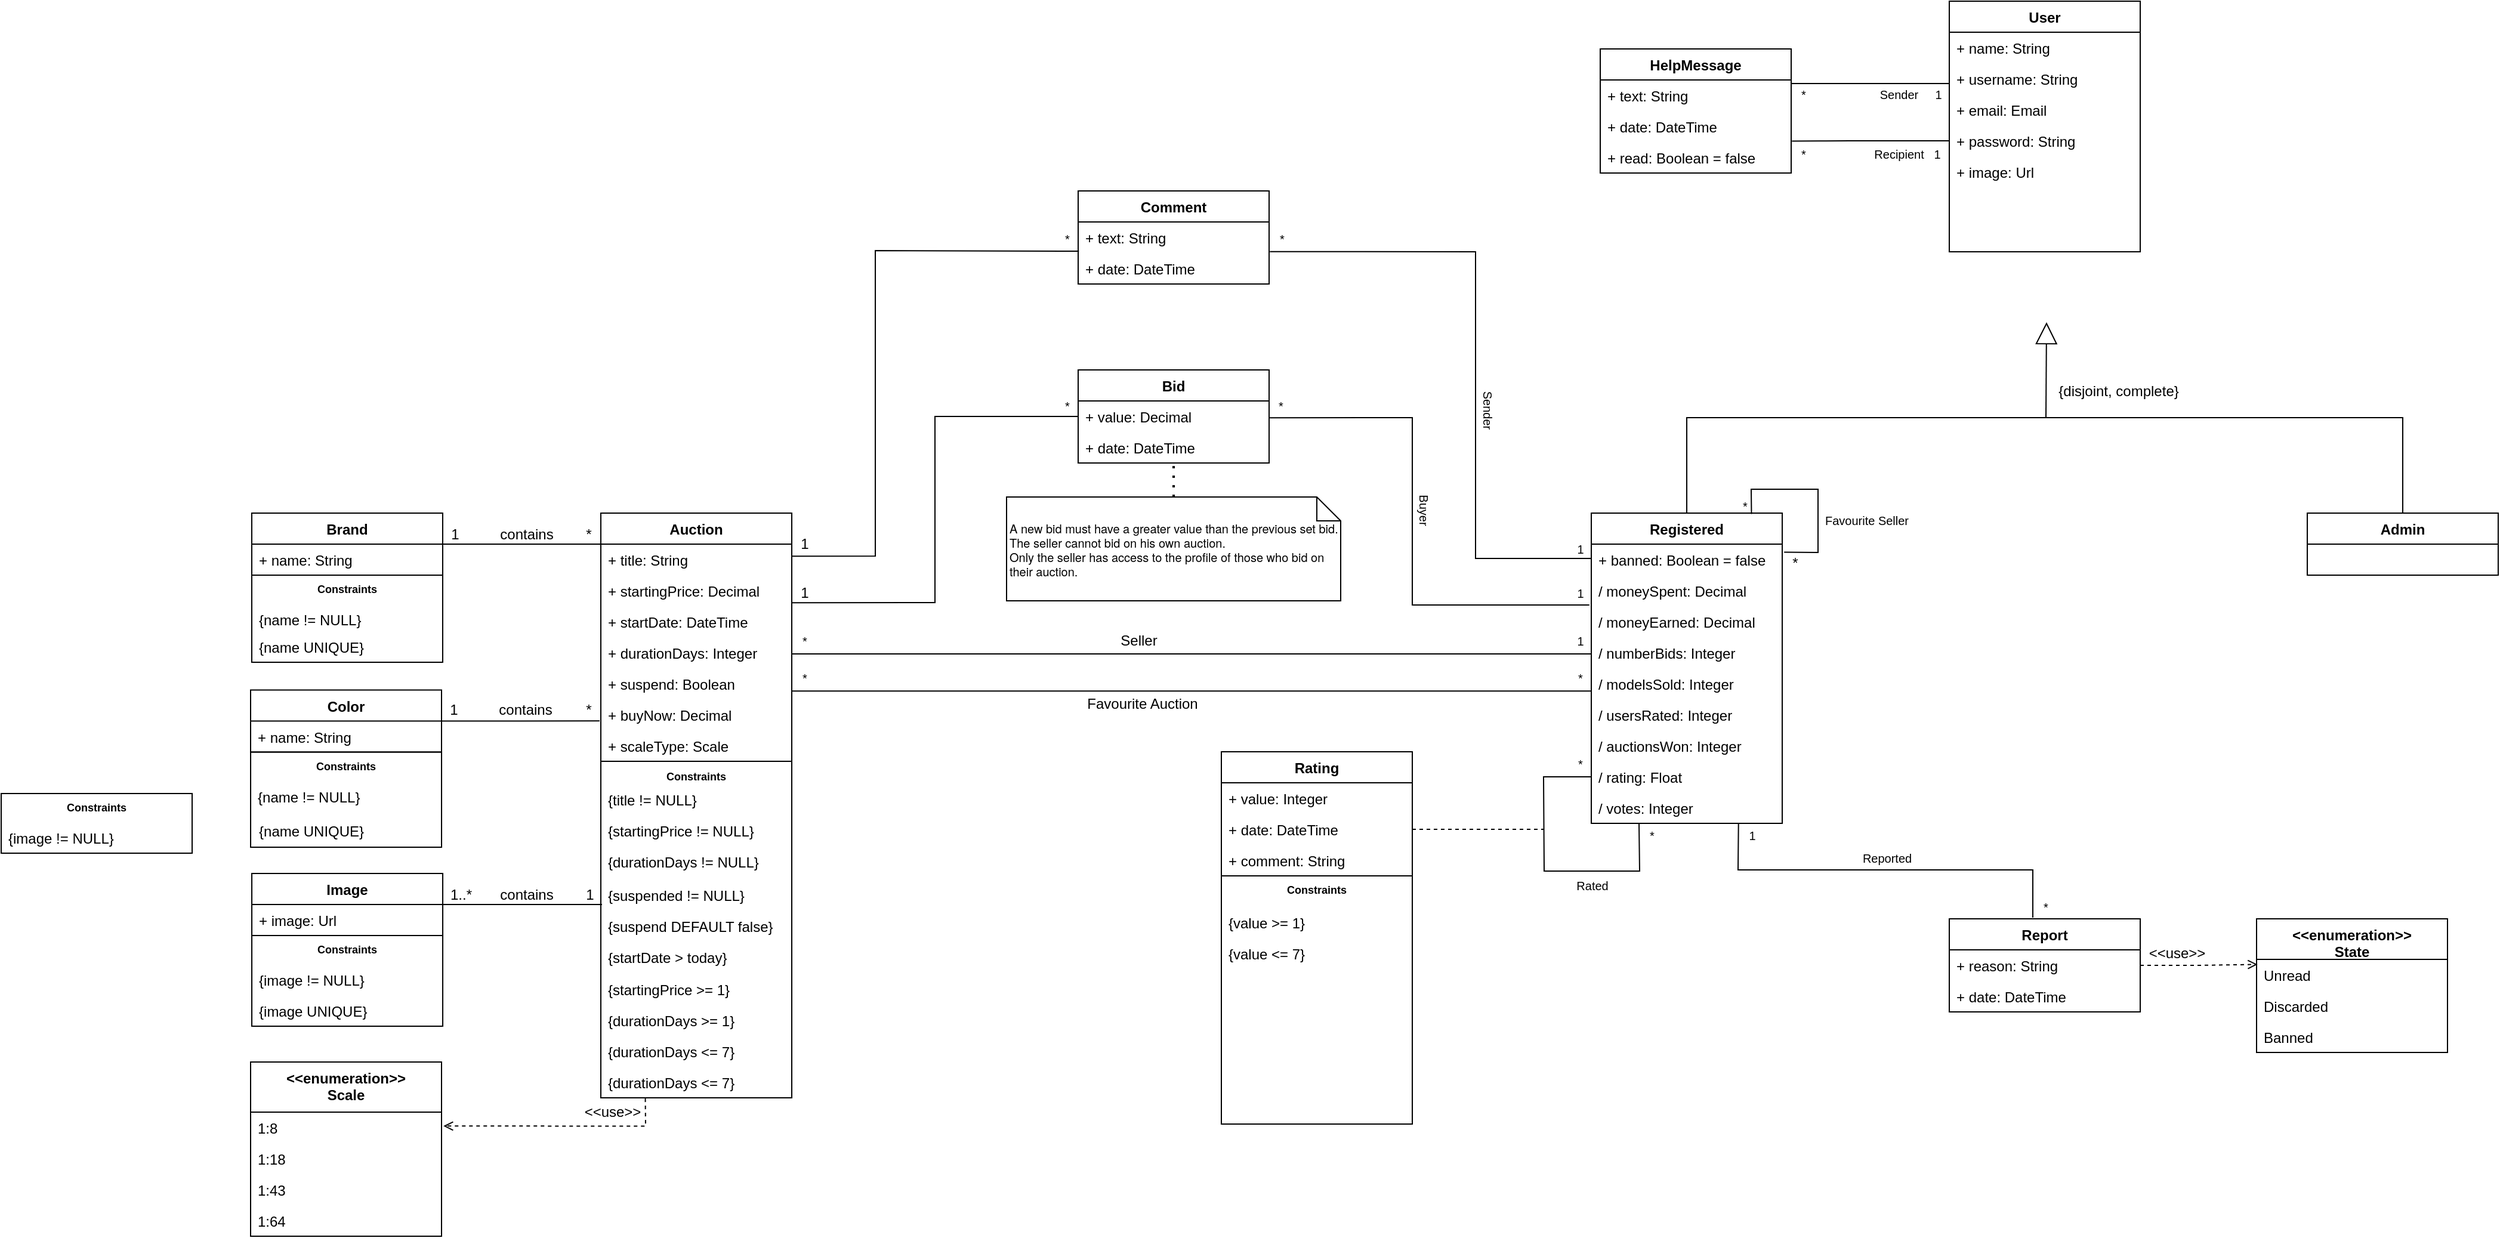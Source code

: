<mxfile version="14.4.2" type="device"><diagram id="C5RBs43oDa-KdzZeNtuy" name="Page-1"><mxGraphModel dx="536" dy="1957" grid="1" gridSize="10" guides="1" tooltips="1" connect="1" arrows="1" fold="1" page="1" pageScale="1" pageWidth="827" pageHeight="1169" math="0" shadow="0"><root><mxCell id="WIyWlLk6GJQsqaUBKTNV-0"/><mxCell id="WIyWlLk6GJQsqaUBKTNV-1" parent="WIyWlLk6GJQsqaUBKTNV-0"/><mxCell id="3vNFVaC9xykSKBcstWtk-74" value="" style="html=1;fillColor=none;" vertex="1" parent="WIyWlLk6GJQsqaUBKTNV-1"><mxGeometry x="940" y="-505" width="160" height="50" as="geometry"/></mxCell><mxCell id="ks0KVRtVlUz__SX9z9jO-33" value="Auction" style="swimlane;fontStyle=1;align=center;verticalAlign=top;childLayout=stackLayout;horizontal=1;startSize=26;horizontalStack=0;resizeParent=1;resizeParentMax=0;resizeLast=0;collapsible=1;marginBottom=0;" parent="WIyWlLk6GJQsqaUBKTNV-1" vertex="1"><mxGeometry x="1442.5" y="-740" width="160" height="208" as="geometry"/></mxCell><mxCell id="ks0KVRtVlUz__SX9z9jO-34" value="+ title: String" style="text;strokeColor=none;fillColor=none;align=left;verticalAlign=top;spacingLeft=4;spacingRight=4;overflow=hidden;rotatable=0;points=[[0,0.5],[1,0.5]];portConstraint=eastwest;" parent="ks0KVRtVlUz__SX9z9jO-33" vertex="1"><mxGeometry y="26" width="160" height="26" as="geometry"/></mxCell><mxCell id="ks0KVRtVlUz__SX9z9jO-35" value="+ startingPrice: Decimal" style="text;strokeColor=none;fillColor=none;align=left;verticalAlign=top;spacingLeft=4;spacingRight=4;overflow=hidden;rotatable=0;points=[[0,0.5],[1,0.5]];portConstraint=eastwest;" parent="ks0KVRtVlUz__SX9z9jO-33" vertex="1"><mxGeometry y="52" width="160" height="26" as="geometry"/></mxCell><mxCell id="ks0KVRtVlUz__SX9z9jO-36" value="+ startDate: DateTime" style="text;strokeColor=none;fillColor=none;align=left;verticalAlign=top;spacingLeft=4;spacingRight=4;overflow=hidden;rotatable=0;points=[[0,0.5],[1,0.5]];portConstraint=eastwest;" parent="ks0KVRtVlUz__SX9z9jO-33" vertex="1"><mxGeometry y="78" width="160" height="26" as="geometry"/></mxCell><mxCell id="ks0KVRtVlUz__SX9z9jO-37" value="+ durationDays: Integer" style="text;strokeColor=none;fillColor=none;align=left;verticalAlign=top;spacingLeft=4;spacingRight=4;overflow=hidden;rotatable=0;points=[[0,0.5],[1,0.5]];portConstraint=eastwest;" parent="ks0KVRtVlUz__SX9z9jO-33" vertex="1"><mxGeometry y="104" width="160" height="26" as="geometry"/></mxCell><mxCell id="ks0KVRtVlUz__SX9z9jO-38" value="+ suspend: Boolean" style="text;strokeColor=none;fillColor=none;align=left;verticalAlign=top;spacingLeft=4;spacingRight=4;overflow=hidden;rotatable=0;points=[[0,0.5],[1,0.5]];portConstraint=eastwest;" parent="ks0KVRtVlUz__SX9z9jO-33" vertex="1"><mxGeometry y="130" width="160" height="26" as="geometry"/></mxCell><mxCell id="3vNFVaC9xykSKBcstWtk-7" value="+ buyNow: Decimal" style="text;strokeColor=none;fillColor=none;align=left;verticalAlign=top;spacingLeft=4;spacingRight=4;overflow=hidden;rotatable=0;points=[[0,0.5],[1,0.5]];portConstraint=eastwest;" vertex="1" parent="ks0KVRtVlUz__SX9z9jO-33"><mxGeometry y="156" width="160" height="26" as="geometry"/></mxCell><mxCell id="3vNFVaC9xykSKBcstWtk-42" value="+ scaleType: Scale" style="text;strokeColor=none;fillColor=none;align=left;verticalAlign=top;spacingLeft=4;spacingRight=4;overflow=hidden;rotatable=0;points=[[0,0.5],[1,0.5]];portConstraint=eastwest;" vertex="1" parent="ks0KVRtVlUz__SX9z9jO-33"><mxGeometry y="182" width="160" height="26" as="geometry"/></mxCell><mxCell id="ks0KVRtVlUz__SX9z9jO-39" value="User" style="swimlane;fontStyle=1;align=center;verticalAlign=top;childLayout=stackLayout;horizontal=1;startSize=26;horizontalStack=0;resizeParent=1;resizeParentMax=0;resizeLast=0;collapsible=1;marginBottom=0;" parent="WIyWlLk6GJQsqaUBKTNV-1" vertex="1"><mxGeometry x="2572.5" y="-1169" width="160" height="210" as="geometry"/></mxCell><mxCell id="ks0KVRtVlUz__SX9z9jO-40" value="+ name: String" style="text;strokeColor=none;fillColor=none;align=left;verticalAlign=top;spacingLeft=4;spacingRight=4;overflow=hidden;rotatable=0;points=[[0,0.5],[1,0.5]];portConstraint=eastwest;" parent="ks0KVRtVlUz__SX9z9jO-39" vertex="1"><mxGeometry y="26" width="160" height="26" as="geometry"/></mxCell><mxCell id="ks0KVRtVlUz__SX9z9jO-41" value="+ username: String" style="text;strokeColor=none;fillColor=none;align=left;verticalAlign=top;spacingLeft=4;spacingRight=4;overflow=hidden;rotatable=0;points=[[0,0.5],[1,0.5]];portConstraint=eastwest;" parent="ks0KVRtVlUz__SX9z9jO-39" vertex="1"><mxGeometry y="52" width="160" height="26" as="geometry"/></mxCell><mxCell id="ks0KVRtVlUz__SX9z9jO-42" value="+ email: Email" style="text;strokeColor=none;fillColor=none;align=left;verticalAlign=top;spacingLeft=4;spacingRight=4;overflow=hidden;rotatable=0;points=[[0,0.5],[1,0.5]];portConstraint=eastwest;" parent="ks0KVRtVlUz__SX9z9jO-39" vertex="1"><mxGeometry y="78" width="160" height="26" as="geometry"/></mxCell><mxCell id="ks0KVRtVlUz__SX9z9jO-43" value="+ password: String" style="text;strokeColor=none;fillColor=none;align=left;verticalAlign=top;spacingLeft=4;spacingRight=4;overflow=hidden;rotatable=0;points=[[0,0.5],[1,0.5]];portConstraint=eastwest;" parent="ks0KVRtVlUz__SX9z9jO-39" vertex="1"><mxGeometry y="104" width="160" height="26" as="geometry"/></mxCell><mxCell id="ks0KVRtVlUz__SX9z9jO-44" value="+ image: Url" style="text;strokeColor=none;fillColor=none;align=left;verticalAlign=top;spacingLeft=4;spacingRight=4;overflow=hidden;rotatable=0;points=[[0,0.5],[1,0.5]];portConstraint=eastwest;" parent="ks0KVRtVlUz__SX9z9jO-39" vertex="1"><mxGeometry y="130" width="160" height="80" as="geometry"/></mxCell><mxCell id="ks0KVRtVlUz__SX9z9jO-45" value="Registered" style="swimlane;fontStyle=1;align=center;verticalAlign=top;childLayout=stackLayout;horizontal=1;startSize=26;horizontalStack=0;resizeParent=1;resizeParentMax=0;resizeLast=0;collapsible=1;marginBottom=0;" parent="WIyWlLk6GJQsqaUBKTNV-1" vertex="1"><mxGeometry x="2272.5" y="-740" width="160" height="260" as="geometry"/></mxCell><mxCell id="ks0KVRtVlUz__SX9z9jO-46" value="+ banned: Boolean = false" style="text;strokeColor=none;fillColor=none;align=left;verticalAlign=top;spacingLeft=4;spacingRight=4;overflow=hidden;rotatable=0;points=[[0,0.5],[1,0.5]];portConstraint=eastwest;" parent="ks0KVRtVlUz__SX9z9jO-45" vertex="1"><mxGeometry y="26" width="160" height="26" as="geometry"/></mxCell><mxCell id="ks0KVRtVlUz__SX9z9jO-47" value="/ moneySpent: Decimal" style="text;strokeColor=none;fillColor=none;align=left;verticalAlign=top;spacingLeft=4;spacingRight=4;overflow=hidden;rotatable=0;points=[[0,0.5],[1,0.5]];portConstraint=eastwest;" parent="ks0KVRtVlUz__SX9z9jO-45" vertex="1"><mxGeometry y="52" width="160" height="26" as="geometry"/></mxCell><mxCell id="ks0KVRtVlUz__SX9z9jO-48" value="/ moneyEarned: Decimal" style="text;strokeColor=none;fillColor=none;align=left;verticalAlign=top;spacingLeft=4;spacingRight=4;overflow=hidden;rotatable=0;points=[[0,0.5],[1,0.5]];portConstraint=eastwest;" parent="ks0KVRtVlUz__SX9z9jO-45" vertex="1"><mxGeometry y="78" width="160" height="26" as="geometry"/></mxCell><mxCell id="ks0KVRtVlUz__SX9z9jO-49" value="/ numberBids: Integer" style="text;strokeColor=none;fillColor=none;align=left;verticalAlign=top;spacingLeft=4;spacingRight=4;overflow=hidden;rotatable=0;points=[[0,0.5],[1,0.5]];portConstraint=eastwest;" parent="ks0KVRtVlUz__SX9z9jO-45" vertex="1"><mxGeometry y="104" width="160" height="26" as="geometry"/></mxCell><mxCell id="ks0KVRtVlUz__SX9z9jO-50" value="/ modelsSold: Integer" style="text;strokeColor=none;fillColor=none;align=left;verticalAlign=top;spacingLeft=4;spacingRight=4;overflow=hidden;rotatable=0;points=[[0,0.5],[1,0.5]];portConstraint=eastwest;" parent="ks0KVRtVlUz__SX9z9jO-45" vertex="1"><mxGeometry y="130" width="160" height="26" as="geometry"/></mxCell><mxCell id="ks0KVRtVlUz__SX9z9jO-51" value="/ usersRated: Integer" style="text;strokeColor=none;fillColor=none;align=left;verticalAlign=top;spacingLeft=4;spacingRight=4;overflow=hidden;rotatable=0;points=[[0,0.5],[1,0.5]];portConstraint=eastwest;" parent="ks0KVRtVlUz__SX9z9jO-45" vertex="1"><mxGeometry y="156" width="160" height="26" as="geometry"/></mxCell><mxCell id="ks0KVRtVlUz__SX9z9jO-52" value="/ auctionsWon: Integer" style="text;strokeColor=none;fillColor=none;align=left;verticalAlign=top;spacingLeft=4;spacingRight=4;overflow=hidden;rotatable=0;points=[[0,0.5],[1,0.5]];portConstraint=eastwest;" parent="ks0KVRtVlUz__SX9z9jO-45" vertex="1"><mxGeometry y="182" width="160" height="26" as="geometry"/></mxCell><mxCell id="ks0KVRtVlUz__SX9z9jO-53" value="" style="endArrow=none;html=1;rounded=0;exitX=0.839;exitY=0.003;exitDx=0;exitDy=0;exitPerimeter=0;entryX=1.01;entryY=0.26;entryDx=0;entryDy=0;entryPerimeter=0;" parent="ks0KVRtVlUz__SX9z9jO-45" source="ks0KVRtVlUz__SX9z9jO-45" target="ks0KVRtVlUz__SX9z9jO-46" edge="1"><mxGeometry width="50" height="50" relative="1" as="geometry"><mxPoint x="160" y="243" as="sourcePoint"/><mxPoint x="125" y="260" as="targetPoint"/><Array as="points"><mxPoint x="134" y="-20"/><mxPoint x="190" y="-20"/><mxPoint x="190" y="33"/></Array></mxGeometry></mxCell><mxCell id="ks0KVRtVlUz__SX9z9jO-54" value="&lt;font style=&quot;font-size: 10px&quot;&gt;Favourite Seller&lt;/font&gt;" style="edgeLabel;html=1;align=center;verticalAlign=middle;resizable=0;points=[];" parent="ks0KVRtVlUz__SX9z9jO-53" vertex="1" connectable="0"><mxGeometry x="0.206" relative="1" as="geometry"><mxPoint x="40" y="6.58" as="offset"/></mxGeometry></mxCell><mxCell id="ks0KVRtVlUz__SX9z9jO-55" value="/ rating: Float" style="text;strokeColor=none;fillColor=none;align=left;verticalAlign=top;spacingLeft=4;spacingRight=4;overflow=hidden;rotatable=0;points=[[0,0.5],[1,0.5]];portConstraint=eastwest;" parent="ks0KVRtVlUz__SX9z9jO-45" vertex="1"><mxGeometry y="208" width="160" height="26" as="geometry"/></mxCell><mxCell id="ks0KVRtVlUz__SX9z9jO-56" value="/ votes: Integer" style="text;strokeColor=none;fillColor=none;align=left;verticalAlign=top;spacingLeft=4;spacingRight=4;overflow=hidden;rotatable=0;points=[[0,0.5],[1,0.5]];portConstraint=eastwest;" parent="ks0KVRtVlUz__SX9z9jO-45" vertex="1"><mxGeometry y="234" width="160" height="26" as="geometry"/></mxCell><mxCell id="ks0KVRtVlUz__SX9z9jO-275" value="" style="endArrow=none;html=1;entryX=0;entryY=0.5;entryDx=0;entryDy=0;exitX=0.25;exitY=1;exitDx=0;exitDy=0;exitPerimeter=0;rounded=0;" parent="ks0KVRtVlUz__SX9z9jO-45" source="ks0KVRtVlUz__SX9z9jO-56" target="ks0KVRtVlUz__SX9z9jO-55" edge="1"><mxGeometry width="50" height="50" relative="1" as="geometry"><mxPoint x="20" y="290" as="sourcePoint"/><mxPoint x="-50" y="210" as="targetPoint"/><Array as="points"><mxPoint x="40.5" y="300"/><mxPoint x="-39.5" y="300"/><mxPoint x="-40" y="221"/></Array></mxGeometry></mxCell><mxCell id="ks0KVRtVlUz__SX9z9jO-57" value="" style="endArrow=none;html=1;rounded=0;exitX=0.5;exitY=0;exitDx=0;exitDy=0;" parent="WIyWlLk6GJQsqaUBKTNV-1" source="ks0KVRtVlUz__SX9z9jO-45" edge="1"><mxGeometry width="50" height="50" relative="1" as="geometry"><mxPoint x="2493.5" y="-741" as="sourcePoint"/><mxPoint x="2653.5" y="-820" as="targetPoint"/><Array as="points"><mxPoint x="2352.5" y="-820"/></Array></mxGeometry></mxCell><mxCell id="ks0KVRtVlUz__SX9z9jO-58" value="" style="endArrow=none;html=1;rounded=0;exitX=0.5;exitY=0;exitDx=0;exitDy=0;" parent="WIyWlLk6GJQsqaUBKTNV-1" source="ks0KVRtVlUz__SX9z9jO-59" edge="1"><mxGeometry width="50" height="50" relative="1" as="geometry"><mxPoint x="2813.5" y="-620" as="sourcePoint"/><mxPoint x="2653.5" y="-820" as="targetPoint"/><Array as="points"><mxPoint x="2952.5" y="-820"/></Array></mxGeometry></mxCell><mxCell id="ks0KVRtVlUz__SX9z9jO-59" value="Admin" style="swimlane;fontStyle=1;align=center;verticalAlign=top;childLayout=stackLayout;horizontal=1;startSize=26;horizontalStack=0;resizeParent=1;resizeParentMax=0;resizeLast=0;collapsible=1;marginBottom=0;" parent="WIyWlLk6GJQsqaUBKTNV-1" vertex="1"><mxGeometry x="2872.5" y="-740" width="160" height="52" as="geometry"/></mxCell><mxCell id="ks0KVRtVlUz__SX9z9jO-60" value="{disjoint, complete}" style="text;html=1;align=center;verticalAlign=middle;resizable=0;points=[];autosize=1;" parent="WIyWlLk6GJQsqaUBKTNV-1" vertex="1"><mxGeometry x="2653.5" y="-852" width="120" height="20" as="geometry"/></mxCell><mxCell id="ks0KVRtVlUz__SX9z9jO-61" value="&lt;font size=&quot;1&quot;&gt;*&lt;/font&gt;" style="text;html=1;align=center;verticalAlign=middle;resizable=0;points=[];autosize=1;" parent="WIyWlLk6GJQsqaUBKTNV-1" vertex="1"><mxGeometry x="2390.5" y="-756" width="20" height="20" as="geometry"/></mxCell><mxCell id="ks0KVRtVlUz__SX9z9jO-62" value="*" style="text;html=1;align=center;verticalAlign=middle;resizable=0;points=[];autosize=1;" parent="WIyWlLk6GJQsqaUBKTNV-1" vertex="1"><mxGeometry x="2432.5" y="-708" width="20" height="20" as="geometry"/></mxCell><mxCell id="ks0KVRtVlUz__SX9z9jO-64" value="" style="endArrow=block;endSize=16;endFill=0;html=1;" parent="WIyWlLk6GJQsqaUBKTNV-1" edge="1"><mxGeometry x="-0.038" y="-10" width="160" relative="1" as="geometry"><mxPoint x="2653.5" y="-820" as="sourcePoint"/><mxPoint x="2654" y="-900" as="targetPoint"/><mxPoint as="offset"/></mxGeometry></mxCell><mxCell id="ks0KVRtVlUz__SX9z9jO-90" value="Rating" style="swimlane;fontStyle=1;align=center;verticalAlign=top;childLayout=stackLayout;horizontal=1;startSize=26;horizontalStack=0;resizeParent=1;resizeParentMax=0;resizeLast=0;collapsible=1;marginBottom=0;" parent="WIyWlLk6GJQsqaUBKTNV-1" vertex="1"><mxGeometry x="1962.5" y="-540" width="160" height="104" as="geometry"/></mxCell><mxCell id="ks0KVRtVlUz__SX9z9jO-91" value="+ value: Integer" style="text;strokeColor=none;fillColor=none;align=left;verticalAlign=top;spacingLeft=4;spacingRight=4;overflow=hidden;rotatable=0;points=[[0,0.5],[1,0.5]];portConstraint=eastwest;" parent="ks0KVRtVlUz__SX9z9jO-90" vertex="1"><mxGeometry y="26" width="160" height="26" as="geometry"/></mxCell><mxCell id="ks0KVRtVlUz__SX9z9jO-92" value="+ date: DateTime" style="text;strokeColor=none;fillColor=none;align=left;verticalAlign=top;spacingLeft=4;spacingRight=4;overflow=hidden;rotatable=0;points=[[0,0.5],[1,0.5]];portConstraint=eastwest;" parent="ks0KVRtVlUz__SX9z9jO-90" vertex="1"><mxGeometry y="52" width="160" height="26" as="geometry"/></mxCell><mxCell id="ks0KVRtVlUz__SX9z9jO-93" value="+ comment: String" style="text;strokeColor=none;fillColor=none;align=left;verticalAlign=top;spacingLeft=4;spacingRight=4;overflow=hidden;rotatable=0;points=[[0,0.5],[1,0.5]];portConstraint=eastwest;" parent="ks0KVRtVlUz__SX9z9jO-90" vertex="1"><mxGeometry y="78" width="160" height="26" as="geometry"/></mxCell><mxCell id="ks0KVRtVlUz__SX9z9jO-124" value="&lt;font style=&quot;font-size: 10px&quot;&gt;*&lt;/font&gt;" style="text;html=1;align=center;verticalAlign=middle;resizable=0;points=[];autosize=1;" parent="WIyWlLk6GJQsqaUBKTNV-1" vertex="1"><mxGeometry x="2440" y="-1051" width="20" height="20" as="geometry"/></mxCell><mxCell id="ks0KVRtVlUz__SX9z9jO-125" value="HelpMessage" style="swimlane;fontStyle=1;align=center;verticalAlign=top;childLayout=stackLayout;horizontal=1;startSize=26;horizontalStack=0;resizeParent=1;resizeParentMax=0;resizeLast=0;collapsible=1;marginBottom=0;" parent="WIyWlLk6GJQsqaUBKTNV-1" vertex="1"><mxGeometry x="2280" y="-1129" width="160" height="104" as="geometry"/></mxCell><mxCell id="ks0KVRtVlUz__SX9z9jO-126" value="+ text: String" style="text;strokeColor=none;fillColor=none;align=left;verticalAlign=top;spacingLeft=4;spacingRight=4;overflow=hidden;rotatable=0;points=[[0,0.5],[1,0.5]];portConstraint=eastwest;" parent="ks0KVRtVlUz__SX9z9jO-125" vertex="1"><mxGeometry y="26" width="160" height="26" as="geometry"/></mxCell><mxCell id="ks0KVRtVlUz__SX9z9jO-127" value="+ date: DateTime" style="text;strokeColor=none;fillColor=none;align=left;verticalAlign=top;spacingLeft=4;spacingRight=4;overflow=hidden;rotatable=0;points=[[0,0.5],[1,0.5]];portConstraint=eastwest;" parent="ks0KVRtVlUz__SX9z9jO-125" vertex="1"><mxGeometry y="52" width="160" height="26" as="geometry"/></mxCell><mxCell id="ks0KVRtVlUz__SX9z9jO-187" value="+ read: Boolean = false" style="text;strokeColor=none;fillColor=none;align=left;verticalAlign=top;spacingLeft=4;spacingRight=4;overflow=hidden;rotatable=0;points=[[0,0.5],[1,0.5]];portConstraint=eastwest;" parent="ks0KVRtVlUz__SX9z9jO-125" vertex="1"><mxGeometry y="78" width="160" height="26" as="geometry"/></mxCell><mxCell id="ks0KVRtVlUz__SX9z9jO-129" value="&lt;font style=&quot;font-size: 10px&quot;&gt;*&lt;/font&gt;" style="text;html=1;align=center;verticalAlign=middle;resizable=0;points=[];autosize=1;" parent="WIyWlLk6GJQsqaUBKTNV-1" vertex="1"><mxGeometry x="2440" y="-1101" width="20" height="20" as="geometry"/></mxCell><mxCell id="ks0KVRtVlUz__SX9z9jO-130" value="&lt;font style=&quot;font-size: 10px&quot;&gt;1&lt;/font&gt;" style="text;html=1;align=center;verticalAlign=middle;resizable=0;points=[];autosize=1;" parent="WIyWlLk6GJQsqaUBKTNV-1" vertex="1"><mxGeometry x="2551.5" y="-1051" width="20" height="20" as="geometry"/></mxCell><mxCell id="ks0KVRtVlUz__SX9z9jO-131" value="" style="endArrow=none;html=1;exitX=0;exitY=0.5;exitDx=0;exitDy=0;entryX=1.004;entryY=-0.028;entryDx=0;entryDy=0;entryPerimeter=0;" parent="WIyWlLk6GJQsqaUBKTNV-1" source="ks0KVRtVlUz__SX9z9jO-43" target="ks0KVRtVlUz__SX9z9jO-187" edge="1"><mxGeometry width="50" height="50" relative="1" as="geometry"><mxPoint x="2301.9" y="-829" as="sourcePoint"/><mxPoint x="2409" y="-1048" as="targetPoint"/><Array as="points"><mxPoint x="2479" y="-1052"/></Array></mxGeometry></mxCell><mxCell id="ks0KVRtVlUz__SX9z9jO-132" value="&lt;font style=&quot;font-size: 10px&quot;&gt;Recipient&lt;/font&gt;" style="edgeLabel;html=1;align=center;verticalAlign=middle;resizable=0;points=[];rotation=0;" parent="ks0KVRtVlUz__SX9z9jO-131" vertex="1" connectable="0"><mxGeometry x="0.005" y="-2" relative="1" as="geometry"><mxPoint x="23.79" y="13" as="offset"/></mxGeometry></mxCell><mxCell id="ks0KVRtVlUz__SX9z9jO-136" value="&lt;font style=&quot;font-size: 10px&quot;&gt;1&lt;/font&gt;" style="text;html=1;align=center;verticalAlign=middle;resizable=0;points=[];autosize=1;" parent="WIyWlLk6GJQsqaUBKTNV-1" vertex="1"><mxGeometry x="2552.5" y="-1101" width="20" height="20" as="geometry"/></mxCell><mxCell id="ks0KVRtVlUz__SX9z9jO-170" value="Report" style="swimlane;fontStyle=1;align=center;verticalAlign=top;childLayout=stackLayout;horizontal=1;startSize=26;horizontalStack=0;resizeParent=1;resizeParentMax=0;resizeLast=0;collapsible=1;marginBottom=0;" parent="WIyWlLk6GJQsqaUBKTNV-1" vertex="1"><mxGeometry x="2572.5" y="-400" width="160" height="78" as="geometry"/></mxCell><mxCell id="ks0KVRtVlUz__SX9z9jO-171" value="+ reason: String" style="text;strokeColor=none;fillColor=none;align=left;verticalAlign=top;spacingLeft=4;spacingRight=4;overflow=hidden;rotatable=0;points=[[0,0.5],[1,0.5]];portConstraint=eastwest;" parent="ks0KVRtVlUz__SX9z9jO-170" vertex="1"><mxGeometry y="26" width="160" height="26" as="geometry"/></mxCell><mxCell id="ks0KVRtVlUz__SX9z9jO-172" value="+ date: DateTime" style="text;strokeColor=none;fillColor=none;align=left;verticalAlign=top;spacingLeft=4;spacingRight=4;overflow=hidden;rotatable=0;points=[[0,0.5],[1,0.5]];portConstraint=eastwest;" parent="ks0KVRtVlUz__SX9z9jO-170" vertex="1"><mxGeometry y="52" width="160" height="26" as="geometry"/></mxCell><mxCell id="ks0KVRtVlUz__SX9z9jO-173" value="&lt;&lt;enumeration&gt;&gt;&#10;State" style="swimlane;fontStyle=1;align=center;verticalAlign=top;childLayout=stackLayout;horizontal=1;startSize=34;horizontalStack=0;resizeParent=1;resizeParentMax=0;resizeLast=0;collapsible=1;marginBottom=0;" parent="WIyWlLk6GJQsqaUBKTNV-1" vertex="1"><mxGeometry x="2830" y="-400" width="160" height="112" as="geometry"/></mxCell><mxCell id="ks0KVRtVlUz__SX9z9jO-174" value="Unread" style="text;strokeColor=none;fillColor=none;align=left;verticalAlign=top;spacingLeft=4;spacingRight=4;overflow=hidden;rotatable=0;points=[[0,0.5],[1,0.5]];portConstraint=eastwest;" parent="ks0KVRtVlUz__SX9z9jO-173" vertex="1"><mxGeometry y="34" width="160" height="26" as="geometry"/></mxCell><mxCell id="3vNFVaC9xykSKBcstWtk-52" value="Discarded" style="text;strokeColor=none;fillColor=none;align=left;verticalAlign=top;spacingLeft=4;spacingRight=4;overflow=hidden;rotatable=0;points=[[0,0.5],[1,0.5]];portConstraint=eastwest;" vertex="1" parent="ks0KVRtVlUz__SX9z9jO-173"><mxGeometry y="60" width="160" height="26" as="geometry"/></mxCell><mxCell id="3vNFVaC9xykSKBcstWtk-53" value="Banned" style="text;strokeColor=none;fillColor=none;align=left;verticalAlign=top;spacingLeft=4;spacingRight=4;overflow=hidden;rotatable=0;points=[[0,0.5],[1,0.5]];portConstraint=eastwest;" vertex="1" parent="ks0KVRtVlUz__SX9z9jO-173"><mxGeometry y="86" width="160" height="26" as="geometry"/></mxCell><mxCell id="ks0KVRtVlUz__SX9z9jO-184" value="" style="endArrow=none;html=1;entryX=0.771;entryY=0.985;entryDx=0;entryDy=0;rounded=0;entryPerimeter=0;" parent="WIyWlLk6GJQsqaUBKTNV-1" target="ks0KVRtVlUz__SX9z9jO-56" edge="1"><mxGeometry width="50" height="50" relative="1" as="geometry"><mxPoint x="2642.5" y="-401" as="sourcePoint"/><mxPoint x="2412.5" y="-481.0" as="targetPoint"/><Array as="points"><mxPoint x="2642.5" y="-441"/><mxPoint x="2395.5" y="-441"/></Array></mxGeometry></mxCell><mxCell id="2nTLL0kVP_vY7AdXgNWz-6" value="&lt;font style=&quot;font-size: 10px&quot;&gt;Reported&lt;/font&gt;" style="edgeLabel;html=1;align=center;verticalAlign=middle;resizable=0;points=[];" parent="ks0KVRtVlUz__SX9z9jO-184" vertex="1" connectable="0"><mxGeometry x="0.159" y="2" relative="1" as="geometry"><mxPoint x="26" y="-12" as="offset"/></mxGeometry></mxCell><mxCell id="ks0KVRtVlUz__SX9z9jO-192" value="" style="endArrow=none;html=1;entryX=1;entryY=0.5;entryDx=0;entryDy=0;exitX=0;exitY=0.5;exitDx=0;exitDy=0;" parent="WIyWlLk6GJQsqaUBKTNV-1" edge="1"><mxGeometry width="50" height="50" relative="1" as="geometry"><mxPoint x="2272.5" y="-622" as="sourcePoint"/><mxPoint x="1602.5" y="-622" as="targetPoint"/></mxGeometry></mxCell><mxCell id="ks0KVRtVlUz__SX9z9jO-193" value="Seller" style="text;html=1;align=center;verticalAlign=middle;resizable=0;points=[];autosize=1;" parent="WIyWlLk6GJQsqaUBKTNV-1" vertex="1"><mxGeometry x="1867.5" y="-643" width="50" height="20" as="geometry"/></mxCell><mxCell id="ks0KVRtVlUz__SX9z9jO-194" value="&lt;font style=&quot;font-size: 10px&quot;&gt;*&lt;/font&gt;" style="text;html=1;align=center;verticalAlign=middle;resizable=0;points=[];autosize=1;" parent="WIyWlLk6GJQsqaUBKTNV-1" vertex="1"><mxGeometry x="1602.5" y="-643" width="20" height="20" as="geometry"/></mxCell><mxCell id="ks0KVRtVlUz__SX9z9jO-195" value="&lt;font style=&quot;font-size: 10px&quot;&gt;1&lt;/font&gt;" style="text;html=1;align=center;verticalAlign=middle;resizable=0;points=[];autosize=1;" parent="WIyWlLk6GJQsqaUBKTNV-1" vertex="1"><mxGeometry x="2252.5" y="-643" width="20" height="20" as="geometry"/></mxCell><mxCell id="ks0KVRtVlUz__SX9z9jO-196" value="" style="endArrow=none;html=1;entryX=1;entryY=0.5;entryDx=0;entryDy=0;exitX=0;exitY=0.5;exitDx=0;exitDy=0;" parent="WIyWlLk6GJQsqaUBKTNV-1" edge="1"><mxGeometry width="50" height="50" relative="1" as="geometry"><mxPoint x="2272.5" y="-590.83" as="sourcePoint"/><mxPoint x="1602.5" y="-590.83" as="targetPoint"/></mxGeometry></mxCell><mxCell id="ks0KVRtVlUz__SX9z9jO-197" value="&lt;font style=&quot;font-size: 10px&quot;&gt;*&lt;/font&gt;" style="text;html=1;align=center;verticalAlign=middle;resizable=0;points=[];autosize=1;" parent="WIyWlLk6GJQsqaUBKTNV-1" vertex="1"><mxGeometry x="1602.5" y="-611.83" width="20" height="20" as="geometry"/></mxCell><mxCell id="ks0KVRtVlUz__SX9z9jO-198" value="Favourite Auction" style="text;html=1;align=center;verticalAlign=middle;resizable=0;points=[];autosize=1;" parent="WIyWlLk6GJQsqaUBKTNV-1" vertex="1"><mxGeometry x="1840.5" y="-590" width="110" height="20" as="geometry"/></mxCell><mxCell id="ks0KVRtVlUz__SX9z9jO-199" value="&lt;font style=&quot;font-size: 10px&quot;&gt;*&lt;/font&gt;" style="text;html=1;align=center;verticalAlign=middle;resizable=0;points=[];autosize=1;" parent="WIyWlLk6GJQsqaUBKTNV-1" vertex="1"><mxGeometry x="2252.5" y="-611.83" width="20" height="20" as="geometry"/></mxCell><mxCell id="ks0KVRtVlUz__SX9z9jO-204" value="Bid" style="swimlane;fontStyle=1;align=center;verticalAlign=top;childLayout=stackLayout;horizontal=1;startSize=26;horizontalStack=0;resizeParent=1;resizeParentMax=0;resizeLast=0;collapsible=1;marginBottom=0;" parent="WIyWlLk6GJQsqaUBKTNV-1" vertex="1"><mxGeometry x="1842.5" y="-860" width="160" height="78" as="geometry"/></mxCell><mxCell id="ks0KVRtVlUz__SX9z9jO-205" value="+ value: Decimal" style="text;strokeColor=none;fillColor=none;align=left;verticalAlign=top;spacingLeft=4;spacingRight=4;overflow=hidden;rotatable=0;points=[[0,0.5],[1,0.5]];portConstraint=eastwest;" parent="ks0KVRtVlUz__SX9z9jO-204" vertex="1"><mxGeometry y="26" width="160" height="26" as="geometry"/></mxCell><mxCell id="ks0KVRtVlUz__SX9z9jO-206" value="+ date: DateTime" style="text;strokeColor=none;fillColor=none;align=left;verticalAlign=top;spacingLeft=4;spacingRight=4;overflow=hidden;rotatable=0;points=[[0,0.5],[1,0.5]];portConstraint=eastwest;" parent="ks0KVRtVlUz__SX9z9jO-204" vertex="1"><mxGeometry y="52" width="160" height="26" as="geometry"/></mxCell><mxCell id="ks0KVRtVlUz__SX9z9jO-208" value="Comment" style="swimlane;fontStyle=1;align=center;verticalAlign=top;childLayout=stackLayout;horizontal=1;startSize=26;horizontalStack=0;resizeParent=1;resizeParentMax=0;resizeLast=0;collapsible=1;marginBottom=0;" parent="WIyWlLk6GJQsqaUBKTNV-1" vertex="1"><mxGeometry x="1842.5" y="-1010" width="160" height="78" as="geometry"/></mxCell><mxCell id="ks0KVRtVlUz__SX9z9jO-209" value="+ text: String" style="text;strokeColor=none;fillColor=none;align=left;verticalAlign=top;spacingLeft=4;spacingRight=4;overflow=hidden;rotatable=0;points=[[0,0.5],[1,0.5]];portConstraint=eastwest;" parent="ks0KVRtVlUz__SX9z9jO-208" vertex="1"><mxGeometry y="26" width="160" height="26" as="geometry"/></mxCell><mxCell id="ks0KVRtVlUz__SX9z9jO-210" value="+ date: DateTime" style="text;strokeColor=none;fillColor=none;align=left;verticalAlign=top;spacingLeft=4;spacingRight=4;overflow=hidden;rotatable=0;points=[[0,0.5],[1,0.5]];portConstraint=eastwest;" parent="ks0KVRtVlUz__SX9z9jO-208" vertex="1"><mxGeometry y="52" width="160" height="26" as="geometry"/></mxCell><mxCell id="ks0KVRtVlUz__SX9z9jO-211" value="" style="endArrow=none;html=1;entryX=-0.01;entryY=-0.038;entryDx=0;entryDy=0;entryPerimeter=0;exitX=1;exitY=0.541;exitDx=0;exitDy=0;rounded=0;exitPerimeter=0;" parent="WIyWlLk6GJQsqaUBKTNV-1" source="ks0KVRtVlUz__SX9z9jO-205" target="ks0KVRtVlUz__SX9z9jO-48" edge="1"><mxGeometry width="50" height="50" relative="1" as="geometry"><mxPoint x="2022.5" y="-630" as="sourcePoint"/><mxPoint x="2072.5" y="-680" as="targetPoint"/><Array as="points"><mxPoint x="2122.5" y="-820"/><mxPoint x="2122.5" y="-663"/></Array></mxGeometry></mxCell><mxCell id="2nTLL0kVP_vY7AdXgNWz-0" value="&lt;font style=&quot;font-size: 10px&quot;&gt;Buyer&lt;br&gt;&lt;/font&gt;" style="edgeLabel;html=1;align=center;verticalAlign=middle;resizable=0;points=[];rotation=90;" parent="ks0KVRtVlUz__SX9z9jO-211" vertex="1" connectable="0"><mxGeometry x="-0.224" y="-1" relative="1" as="geometry"><mxPoint x="11.5" y="31.71" as="offset"/></mxGeometry></mxCell><mxCell id="ks0KVRtVlUz__SX9z9jO-212" value="" style="endArrow=none;html=1;exitX=1;exitY=-0.109;exitDx=0;exitDy=0;exitPerimeter=0;entryX=0;entryY=0.5;entryDx=0;entryDy=0;rounded=0;" parent="WIyWlLk6GJQsqaUBKTNV-1" source="ks0KVRtVlUz__SX9z9jO-36" target="ks0KVRtVlUz__SX9z9jO-205" edge="1"><mxGeometry width="50" height="50" relative="1" as="geometry"><mxPoint x="1782.5" y="-710" as="sourcePoint"/><mxPoint x="1722.5" y="-820" as="targetPoint"/><Array as="points"><mxPoint x="1722.5" y="-665"/><mxPoint x="1722.5" y="-821"/></Array></mxGeometry></mxCell><mxCell id="ks0KVRtVlUz__SX9z9jO-213" value="&lt;font style=&quot;font-size: 10px&quot;&gt;1&lt;/font&gt;" style="text;html=1;align=center;verticalAlign=middle;resizable=0;points=[];autosize=1;" parent="WIyWlLk6GJQsqaUBKTNV-1" vertex="1"><mxGeometry x="2252.5" y="-683" width="20" height="20" as="geometry"/></mxCell><mxCell id="ks0KVRtVlUz__SX9z9jO-214" value="&lt;font style=&quot;font-size: 10px&quot;&gt;*&lt;/font&gt;" style="text;html=1;align=center;verticalAlign=middle;resizable=0;points=[];autosize=1;" parent="WIyWlLk6GJQsqaUBKTNV-1" vertex="1"><mxGeometry x="2001.5" y="-840" width="20" height="20" as="geometry"/></mxCell><mxCell id="ks0KVRtVlUz__SX9z9jO-215" value="&lt;font style=&quot;font-size: 10px&quot;&gt;*&lt;/font&gt;" style="text;html=1;align=center;verticalAlign=middle;resizable=0;points=[];autosize=1;" parent="WIyWlLk6GJQsqaUBKTNV-1" vertex="1"><mxGeometry x="1822.5" y="-840" width="20" height="20" as="geometry"/></mxCell><mxCell id="ks0KVRtVlUz__SX9z9jO-216" value="1" style="text;html=1;align=center;verticalAlign=middle;resizable=0;points=[];autosize=1;" parent="WIyWlLk6GJQsqaUBKTNV-1" vertex="1"><mxGeometry x="1602.5" y="-683" width="20" height="20" as="geometry"/></mxCell><mxCell id="ks0KVRtVlUz__SX9z9jO-217" value="" style="endArrow=none;html=1;entryX=-0.01;entryY=-0.038;entryDx=0;entryDy=0;entryPerimeter=0;exitX=1.004;exitY=0.957;exitDx=0;exitDy=0;rounded=0;exitPerimeter=0;" parent="WIyWlLk6GJQsqaUBKTNV-1" source="ks0KVRtVlUz__SX9z9jO-209" edge="1"><mxGeometry width="50" height="50" relative="1" as="geometry"><mxPoint x="2004.5" y="-858.934" as="sourcePoint"/><mxPoint x="2272.9" y="-701.988" as="targetPoint"/><Array as="points"><mxPoint x="2175.5" y="-959"/><mxPoint x="2175.5" y="-702"/></Array></mxGeometry></mxCell><mxCell id="2nTLL0kVP_vY7AdXgNWz-1" value="&lt;font style=&quot;font-size: 10px&quot;&gt;Sender&lt;/font&gt;" style="edgeLabel;html=1;align=center;verticalAlign=middle;resizable=0;points=[];rotation=90;" parent="ks0KVRtVlUz__SX9z9jO-217" vertex="1" connectable="0"><mxGeometry x="0.028" y="-1" relative="1" as="geometry"><mxPoint x="11.5" y="33.36" as="offset"/></mxGeometry></mxCell><mxCell id="ks0KVRtVlUz__SX9z9jO-218" value="" style="endArrow=none;html=1;exitX=1;exitY=-0.109;exitDx=0;exitDy=0;exitPerimeter=0;entryX=0.004;entryY=-0.058;entryDx=0;entryDy=0;rounded=0;entryPerimeter=0;" parent="WIyWlLk6GJQsqaUBKTNV-1" target="ks0KVRtVlUz__SX9z9jO-210" edge="1"><mxGeometry width="50" height="50" relative="1" as="geometry"><mxPoint x="1602.5" y="-703.834" as="sourcePoint"/><mxPoint x="1842.5" y="-860" as="targetPoint"/><Array as="points"><mxPoint x="1672.5" y="-704"/><mxPoint x="1672.5" y="-960"/></Array></mxGeometry></mxCell><mxCell id="ks0KVRtVlUz__SX9z9jO-219" value="&lt;font style=&quot;font-size: 10px&quot;&gt;*&lt;/font&gt;" style="text;html=1;align=center;verticalAlign=middle;resizable=0;points=[];autosize=1;" parent="WIyWlLk6GJQsqaUBKTNV-1" vertex="1"><mxGeometry x="2002.5" y="-980" width="20" height="20" as="geometry"/></mxCell><mxCell id="ks0KVRtVlUz__SX9z9jO-220" value="&lt;font style=&quot;font-size: 10px&quot;&gt;1&lt;/font&gt;" style="text;html=1;align=center;verticalAlign=middle;resizable=0;points=[];autosize=1;" parent="WIyWlLk6GJQsqaUBKTNV-1" vertex="1"><mxGeometry x="2252.5" y="-720" width="20" height="20" as="geometry"/></mxCell><mxCell id="ks0KVRtVlUz__SX9z9jO-221" value="&lt;font style=&quot;font-size: 10px&quot;&gt;*&lt;/font&gt;" style="text;html=1;align=center;verticalAlign=middle;resizable=0;points=[];autosize=1;" parent="WIyWlLk6GJQsqaUBKTNV-1" vertex="1"><mxGeometry x="1822.5" y="-980" width="20" height="20" as="geometry"/></mxCell><mxCell id="ks0KVRtVlUz__SX9z9jO-222" value="1" style="text;html=1;align=center;verticalAlign=middle;resizable=0;points=[];autosize=1;" parent="WIyWlLk6GJQsqaUBKTNV-1" vertex="1"><mxGeometry x="1602.5" y="-724" width="20" height="20" as="geometry"/></mxCell><mxCell id="3vNFVaC9xykSKBcstWtk-8" style="edgeStyle=orthogonalEdgeStyle;rounded=0;orthogonalLoop=1;jettySize=auto;html=1;entryX=0;entryY=0.25;entryDx=0;entryDy=0;endArrow=none;endFill=0;" edge="1" parent="WIyWlLk6GJQsqaUBKTNV-1"><mxGeometry relative="1" as="geometry"><mxPoint x="1309.98" y="-714" as="sourcePoint"/><mxPoint x="1442.48" y="-698.5" as="targetPoint"/><Array as="points"><mxPoint x="1442.98" y="-714"/></Array></mxGeometry></mxCell><mxCell id="ks0KVRtVlUz__SX9z9jO-229" value="Brand" style="swimlane;fontStyle=1;align=center;verticalAlign=top;childLayout=stackLayout;horizontal=1;startSize=26;horizontalStack=0;resizeParent=1;resizeParentMax=0;resizeLast=0;collapsible=1;marginBottom=0;" parent="WIyWlLk6GJQsqaUBKTNV-1" vertex="1"><mxGeometry x="1149.98" y="-740" width="160" height="52" as="geometry"/></mxCell><mxCell id="ks0KVRtVlUz__SX9z9jO-230" value="+ name: String" style="text;strokeColor=none;fillColor=none;align=left;verticalAlign=top;spacingLeft=4;spacingRight=4;overflow=hidden;rotatable=0;points=[[0,0.5],[1,0.5]];portConstraint=eastwest;" parent="ks0KVRtVlUz__SX9z9jO-229" vertex="1"><mxGeometry y="26" width="160" height="26" as="geometry"/></mxCell><mxCell id="3vNFVaC9xykSKBcstWtk-10" style="edgeStyle=orthogonalEdgeStyle;rounded=0;orthogonalLoop=1;jettySize=auto;html=1;endArrow=none;endFill=0;entryX=0;entryY=0.398;entryDx=0;entryDy=0;entryPerimeter=0;" edge="1" parent="WIyWlLk6GJQsqaUBKTNV-1" source="ks0KVRtVlUz__SX9z9jO-232"><mxGeometry relative="1" as="geometry"><mxPoint x="1441.5" y="-565.902" as="targetPoint"/></mxGeometry></mxCell><mxCell id="ks0KVRtVlUz__SX9z9jO-232" value="Color" style="swimlane;fontStyle=1;align=center;verticalAlign=top;childLayout=stackLayout;horizontal=1;startSize=26;horizontalStack=0;resizeParent=1;resizeParentMax=0;resizeLast=0;collapsible=1;marginBottom=0;" parent="WIyWlLk6GJQsqaUBKTNV-1" vertex="1"><mxGeometry x="1149" y="-591.75" width="160" height="52" as="geometry"/></mxCell><mxCell id="3vNFVaC9xykSKBcstWtk-17" value="+ name: String" style="text;strokeColor=none;fillColor=none;align=left;verticalAlign=top;spacingLeft=4;spacingRight=4;overflow=hidden;rotatable=0;points=[[0,0.5],[1,0.5]];portConstraint=eastwest;" vertex="1" parent="ks0KVRtVlUz__SX9z9jO-232"><mxGeometry y="26" width="160" height="26" as="geometry"/></mxCell><mxCell id="ks0KVRtVlUz__SX9z9jO-235" value="&lt;&lt;enumeration&gt;&gt;&#10;Scale" style="swimlane;fontStyle=1;align=center;verticalAlign=top;childLayout=stackLayout;horizontal=1;startSize=42;horizontalStack=0;resizeParent=1;resizeParentMax=0;resizeLast=0;collapsible=1;marginBottom=0;" parent="WIyWlLk6GJQsqaUBKTNV-1" vertex="1"><mxGeometry x="1149" y="-280" width="160" height="146" as="geometry"/></mxCell><mxCell id="ks0KVRtVlUz__SX9z9jO-236" value="1:8" style="text;strokeColor=none;fillColor=none;align=left;verticalAlign=top;spacingLeft=4;spacingRight=4;overflow=hidden;rotatable=0;points=[[0,0.5],[1,0.5]];portConstraint=eastwest;" parent="ks0KVRtVlUz__SX9z9jO-235" vertex="1"><mxGeometry y="42" width="160" height="26" as="geometry"/></mxCell><mxCell id="3vNFVaC9xykSKBcstWtk-46" value="1:18" style="text;strokeColor=none;fillColor=none;align=left;verticalAlign=top;spacingLeft=4;spacingRight=4;overflow=hidden;rotatable=0;points=[[0,0.5],[1,0.5]];portConstraint=eastwest;" vertex="1" parent="ks0KVRtVlUz__SX9z9jO-235"><mxGeometry y="68" width="160" height="26" as="geometry"/></mxCell><mxCell id="3vNFVaC9xykSKBcstWtk-47" value="1:43" style="text;strokeColor=none;fillColor=none;align=left;verticalAlign=top;spacingLeft=4;spacingRight=4;overflow=hidden;rotatable=0;points=[[0,0.5],[1,0.5]];portConstraint=eastwest;" vertex="1" parent="ks0KVRtVlUz__SX9z9jO-235"><mxGeometry y="94" width="160" height="26" as="geometry"/></mxCell><mxCell id="3vNFVaC9xykSKBcstWtk-48" value="1:64" style="text;strokeColor=none;fillColor=none;align=left;verticalAlign=top;spacingLeft=4;spacingRight=4;overflow=hidden;rotatable=0;points=[[0,0.5],[1,0.5]];portConstraint=eastwest;" vertex="1" parent="ks0KVRtVlUz__SX9z9jO-235"><mxGeometry y="120" width="160" height="26" as="geometry"/></mxCell><mxCell id="3vNFVaC9xykSKBcstWtk-12" style="edgeStyle=orthogonalEdgeStyle;rounded=0;orthogonalLoop=1;jettySize=auto;html=1;entryX=0.006;entryY=0.288;entryDx=0;entryDy=0;entryPerimeter=0;endArrow=none;endFill=0;" edge="1" parent="WIyWlLk6GJQsqaUBKTNV-1" source="ks0KVRtVlUz__SX9z9jO-238"><mxGeometry relative="1" as="geometry"><mxPoint x="1443.48" y="-412.012" as="targetPoint"/></mxGeometry></mxCell><mxCell id="ks0KVRtVlUz__SX9z9jO-238" value="Image" style="swimlane;fontStyle=1;align=center;verticalAlign=top;childLayout=stackLayout;horizontal=1;startSize=26;horizontalStack=0;resizeParent=1;resizeParentMax=0;resizeLast=0;collapsible=1;marginBottom=0;" parent="WIyWlLk6GJQsqaUBKTNV-1" vertex="1"><mxGeometry x="1150.02" y="-438" width="160" height="52" as="geometry"/></mxCell><mxCell id="ks0KVRtVlUz__SX9z9jO-239" value="+ image: Url" style="text;strokeColor=none;fillColor=none;align=left;verticalAlign=top;spacingLeft=4;spacingRight=4;overflow=hidden;rotatable=0;points=[[0,0.5],[1,0.5]];portConstraint=eastwest;" parent="ks0KVRtVlUz__SX9z9jO-238" vertex="1"><mxGeometry y="26" width="160" height="26" as="geometry"/></mxCell><mxCell id="ks0KVRtVlUz__SX9z9jO-246" value="" style="html=1;fillColor=none;" parent="WIyWlLk6GJQsqaUBKTNV-1" vertex="1"><mxGeometry x="1442.5" y="-532" width="160" height="282" as="geometry"/></mxCell><mxCell id="ks0KVRtVlUz__SX9z9jO-250" value="Constraints" style="text;strokeColor=none;fillColor=none;align=center;verticalAlign=top;spacingLeft=4;spacingRight=4;overflow=hidden;rotatable=0;points=[[0,0.5],[1,0.5]];portConstraint=eastwest;fontSize=9;fontStyle=1" parent="WIyWlLk6GJQsqaUBKTNV-1" vertex="1"><mxGeometry x="1442.5" y="-531" width="160" height="26" as="geometry"/></mxCell><mxCell id="3vNFVaC9xykSKBcstWtk-70" style="edgeStyle=orthogonalEdgeStyle;rounded=0;orthogonalLoop=1;jettySize=auto;html=1;entryX=1.01;entryY=0.449;entryDx=0;entryDy=0;entryPerimeter=0;dashed=1;startArrow=none;startFill=0;endArrow=open;endFill=0;exitX=0.233;exitY=1.002;exitDx=0;exitDy=0;exitPerimeter=0;" edge="1" parent="WIyWlLk6GJQsqaUBKTNV-1" source="ks0KVRtVlUz__SX9z9jO-246" target="ks0KVRtVlUz__SX9z9jO-236"><mxGeometry relative="1" as="geometry"><mxPoint x="1441.5" y="-235.966" as="sourcePoint"/><Array as="points"><mxPoint x="1480" y="-247"/><mxPoint x="1480" y="-247"/><mxPoint x="1480" y="-226"/></Array></mxGeometry></mxCell><mxCell id="ks0KVRtVlUz__SX9z9jO-252" value="{startDate &gt; today}" style="text;strokeColor=none;fillColor=none;align=left;verticalAlign=top;spacingLeft=4;spacingRight=4;overflow=hidden;rotatable=0;points=[[0,0.5],[1,0.5]];portConstraint=eastwest;" parent="WIyWlLk6GJQsqaUBKTNV-1" vertex="1"><mxGeometry x="1442.5" y="-381" width="160" height="26" as="geometry"/></mxCell><mxCell id="ks0KVRtVlUz__SX9z9jO-257" value="{startingPrice &gt;= 1}" style="text;strokeColor=none;fillColor=none;align=left;verticalAlign=top;spacingLeft=4;spacingRight=4;overflow=hidden;rotatable=0;points=[[0,0.5],[1,0.5]];portConstraint=eastwest;" parent="WIyWlLk6GJQsqaUBKTNV-1" vertex="1"><mxGeometry x="1442.5" y="-354" width="160" height="26" as="geometry"/></mxCell><mxCell id="ks0KVRtVlUz__SX9z9jO-269" value="&lt;font style=&quot;font-size: 10px&quot; face=&quot;whitney, helvetica neue, helvetica, arial, sans-serif&quot;&gt;&lt;div&gt;A new bid must have a greater value than the previous set bid.&lt;/div&gt;&lt;div&gt;The seller cannot bid on his own auction.&lt;/div&gt;&lt;div&gt;Only the seller has access to the profile of those who bid on their auction.&lt;/div&gt;&lt;/font&gt;" style="shape=note;size=20;whiteSpace=wrap;html=1;fillColor=none;fontSize=9;align=left;" parent="WIyWlLk6GJQsqaUBKTNV-1" vertex="1"><mxGeometry x="1782.5" y="-753.5" width="280" height="87" as="geometry"/></mxCell><mxCell id="ks0KVRtVlUz__SX9z9jO-273" value="&lt;font style=&quot;font-size: 10px&quot;&gt;1&lt;/font&gt;" style="text;html=1;align=center;verticalAlign=middle;resizable=0;points=[];autosize=1;fontSize=9;" parent="WIyWlLk6GJQsqaUBKTNV-1" vertex="1"><mxGeometry x="2396.5" y="-480" width="20" height="20" as="geometry"/></mxCell><mxCell id="ks0KVRtVlUz__SX9z9jO-274" value="&lt;font style=&quot;font-size: 10px&quot;&gt;*&lt;/font&gt;" style="text;html=1;align=center;verticalAlign=middle;resizable=0;points=[];autosize=1;fontSize=9;" parent="WIyWlLk6GJQsqaUBKTNV-1" vertex="1"><mxGeometry x="2642.5" y="-420" width="20" height="20" as="geometry"/></mxCell><mxCell id="ks0KVRtVlUz__SX9z9jO-279" style="edgeStyle=orthogonalEdgeStyle;rounded=0;sketch=0;orthogonalLoop=1;jettySize=auto;html=1;dashed=1;endArrow=none;endFill=0;" parent="WIyWlLk6GJQsqaUBKTNV-1" source="ks0KVRtVlUz__SX9z9jO-92" edge="1"><mxGeometry relative="1" as="geometry"><mxPoint x="2232.5" y="-475" as="targetPoint"/></mxGeometry></mxCell><mxCell id="ks0KVRtVlUz__SX9z9jO-281" value="&lt;span style=&quot;font-size: 10px&quot;&gt;*&lt;/span&gt;" style="text;html=1;align=center;verticalAlign=middle;resizable=0;points=[];autosize=1;" parent="WIyWlLk6GJQsqaUBKTNV-1" vertex="1"><mxGeometry x="2252.5" y="-540" width="20" height="20" as="geometry"/></mxCell><mxCell id="ks0KVRtVlUz__SX9z9jO-282" value="&lt;font style=&quot;font-size: 10px&quot;&gt;*&lt;/font&gt;" style="text;html=1;align=center;verticalAlign=middle;resizable=0;points=[];autosize=1;" parent="WIyWlLk6GJQsqaUBKTNV-1" vertex="1"><mxGeometry x="2312.5" y="-480" width="20" height="20" as="geometry"/></mxCell><mxCell id="2nTLL0kVP_vY7AdXgNWz-8" value="&lt;font style=&quot;font-size: 10px&quot;&gt;Rated&lt;/font&gt;" style="text;html=1;align=center;verticalAlign=middle;resizable=0;points=[];autosize=1;" parent="WIyWlLk6GJQsqaUBKTNV-1" vertex="1"><mxGeometry x="2253" y="-438" width="40" height="20" as="geometry"/></mxCell><mxCell id="2nTLL0kVP_vY7AdXgNWz-9" value="" style="endArrow=none;dashed=1;html=1;dashPattern=1 3;strokeWidth=2;exitX=0.5;exitY=0;exitDx=0;exitDy=0;exitPerimeter=0;entryX=0.5;entryY=1;entryDx=0;entryDy=0;" parent="WIyWlLk6GJQsqaUBKTNV-1" source="ks0KVRtVlUz__SX9z9jO-269" target="ks0KVRtVlUz__SX9z9jO-204" edge="1"><mxGeometry width="50" height="50" relative="1" as="geometry"><mxPoint x="1920" y="-810" as="sourcePoint"/><mxPoint x="1970" y="-860" as="targetPoint"/></mxGeometry></mxCell><mxCell id="3vNFVaC9xykSKBcstWtk-0" style="edgeStyle=orthogonalEdgeStyle;rounded=0;orthogonalLoop=1;jettySize=auto;html=1;entryX=1;entryY=0.25;entryDx=0;entryDy=0;endArrow=none;endFill=0;" edge="1" parent="WIyWlLk6GJQsqaUBKTNV-1" source="ks0KVRtVlUz__SX9z9jO-41" target="ks0KVRtVlUz__SX9z9jO-125"><mxGeometry relative="1" as="geometry"><Array as="points"><mxPoint x="2573" y="-1100"/><mxPoint x="2432" y="-1100"/></Array></mxGeometry></mxCell><mxCell id="3vNFVaC9xykSKBcstWtk-1" value="&lt;font style=&quot;font-size: 10px&quot;&gt;Sender&lt;/font&gt;" style="edgeLabel;html=1;align=center;verticalAlign=middle;resizable=0;points=[];rotation=0;" vertex="1" connectable="0" parent="WIyWlLk6GJQsqaUBKTNV-1"><mxGeometry x="2530.003" y="-1091" as="geometry"/></mxCell><mxCell id="3vNFVaC9xykSKBcstWtk-18" value="{durationDays &gt;= 1}" style="text;strokeColor=none;fillColor=none;align=left;verticalAlign=top;spacingLeft=4;spacingRight=4;overflow=hidden;rotatable=0;points=[[0,0.5],[1,0.5]];portConstraint=eastwest;" vertex="1" parent="WIyWlLk6GJQsqaUBKTNV-1"><mxGeometry x="1442.5" y="-328" width="160" height="26" as="geometry"/></mxCell><mxCell id="3vNFVaC9xykSKBcstWtk-19" value="{durationDays &lt;= 7}" style="text;strokeColor=none;fillColor=none;align=left;verticalAlign=top;spacingLeft=4;spacingRight=4;overflow=hidden;rotatable=0;points=[[0,0.5],[1,0.5]];portConstraint=eastwest;" vertex="1" parent="WIyWlLk6GJQsqaUBKTNV-1"><mxGeometry x="1442.5" y="-302" width="160" height="26" as="geometry"/></mxCell><mxCell id="3vNFVaC9xykSKBcstWtk-20" value="" style="html=1;fillColor=none;" vertex="1" parent="WIyWlLk6GJQsqaUBKTNV-1"><mxGeometry x="1962.5" y="-436" width="160" height="208" as="geometry"/></mxCell><mxCell id="3vNFVaC9xykSKBcstWtk-21" value="Constraints" style="text;strokeColor=none;fillColor=none;align=center;verticalAlign=top;spacingLeft=4;spacingRight=4;overflow=hidden;rotatable=0;points=[[0,0.5],[1,0.5]];portConstraint=eastwest;fontSize=9;fontStyle=1" vertex="1" parent="WIyWlLk6GJQsqaUBKTNV-1"><mxGeometry x="1962.5" y="-436" width="160" height="26" as="geometry"/></mxCell><mxCell id="3vNFVaC9xykSKBcstWtk-24" value="{value &gt;= 1}" style="text;strokeColor=none;fillColor=none;align=left;verticalAlign=top;spacingLeft=4;spacingRight=4;overflow=hidden;rotatable=0;points=[[0,0.5],[1,0.5]];portConstraint=eastwest;" vertex="1" parent="WIyWlLk6GJQsqaUBKTNV-1"><mxGeometry x="1962.5" y="-410" width="160" height="26" as="geometry"/></mxCell><mxCell id="3vNFVaC9xykSKBcstWtk-25" value="{value &lt;= 7}" style="text;strokeColor=none;fillColor=none;align=left;verticalAlign=top;spacingLeft=4;spacingRight=4;overflow=hidden;rotatable=0;points=[[0,0.5],[1,0.5]];portConstraint=eastwest;" vertex="1" parent="WIyWlLk6GJQsqaUBKTNV-1"><mxGeometry x="1962.5" y="-384" width="160" height="26" as="geometry"/></mxCell><mxCell id="3vNFVaC9xykSKBcstWtk-26" value="contains" style="text;html=1;align=center;verticalAlign=middle;resizable=0;points=[];autosize=1;" vertex="1" parent="WIyWlLk6GJQsqaUBKTNV-1"><mxGeometry x="1350.02" y="-430" width="60" height="20" as="geometry"/></mxCell><mxCell id="3vNFVaC9xykSKBcstWtk-27" value="contains" style="text;html=1;align=center;verticalAlign=middle;resizable=0;points=[];autosize=1;" vertex="1" parent="WIyWlLk6GJQsqaUBKTNV-1"><mxGeometry x="1349" y="-584.75" width="60" height="20" as="geometry"/></mxCell><mxCell id="3vNFVaC9xykSKBcstWtk-28" value="contains" style="text;html=1;align=center;verticalAlign=middle;resizable=0;points=[];autosize=1;" vertex="1" parent="WIyWlLk6GJQsqaUBKTNV-1"><mxGeometry x="1349.98" y="-732.5" width="60" height="20" as="geometry"/></mxCell><mxCell id="3vNFVaC9xykSKBcstWtk-29" value="1" style="text;html=1;align=center;verticalAlign=middle;resizable=0;points=[];autosize=1;" vertex="1" parent="WIyWlLk6GJQsqaUBKTNV-1"><mxGeometry x="1422.52" y="-430" width="20" height="20" as="geometry"/></mxCell><mxCell id="3vNFVaC9xykSKBcstWtk-30" value="*" style="text;html=1;align=center;verticalAlign=middle;resizable=0;points=[];autosize=1;" vertex="1" parent="WIyWlLk6GJQsqaUBKTNV-1"><mxGeometry x="1421.5" y="-584.75" width="20" height="20" as="geometry"/></mxCell><mxCell id="3vNFVaC9xykSKBcstWtk-31" value="*" style="text;html=1;align=center;verticalAlign=middle;resizable=0;points=[];autosize=1;" vertex="1" parent="WIyWlLk6GJQsqaUBKTNV-1"><mxGeometry x="1422.48" y="-732.5" width="20" height="20" as="geometry"/></mxCell><mxCell id="3vNFVaC9xykSKBcstWtk-32" value="1..*" style="text;html=1;align=center;verticalAlign=middle;resizable=0;points=[];autosize=1;" vertex="1" parent="WIyWlLk6GJQsqaUBKTNV-1"><mxGeometry x="1310.02" y="-430" width="30" height="20" as="geometry"/></mxCell><mxCell id="3vNFVaC9xykSKBcstWtk-33" value="1" style="text;html=1;align=center;verticalAlign=middle;resizable=0;points=[];autosize=1;" vertex="1" parent="WIyWlLk6GJQsqaUBKTNV-1"><mxGeometry x="1309" y="-584.75" width="20" height="20" as="geometry"/></mxCell><mxCell id="3vNFVaC9xykSKBcstWtk-34" value="1" style="text;html=1;align=center;verticalAlign=middle;resizable=0;points=[];autosize=1;" vertex="1" parent="WIyWlLk6GJQsqaUBKTNV-1"><mxGeometry x="1309.98" y="-732.5" width="20" height="20" as="geometry"/></mxCell><mxCell id="3vNFVaC9xykSKBcstWtk-35" value="{durationDays &lt;= 7}" style="text;strokeColor=none;fillColor=none;align=left;verticalAlign=top;spacingLeft=4;spacingRight=4;overflow=hidden;rotatable=0;points=[[0,0.5],[1,0.5]];portConstraint=eastwest;" vertex="1" parent="WIyWlLk6GJQsqaUBKTNV-1"><mxGeometry x="1442.5" y="-276" width="160" height="26" as="geometry"/></mxCell><mxCell id="3vNFVaC9xykSKBcstWtk-36" value="{title != NULL}" style="text;strokeColor=none;fillColor=none;align=left;verticalAlign=top;spacingLeft=4;spacingRight=4;overflow=hidden;rotatable=0;points=[[0,0.5],[1,0.5]];portConstraint=eastwest;" vertex="1" parent="WIyWlLk6GJQsqaUBKTNV-1"><mxGeometry x="1442.5" y="-513" width="160" height="26" as="geometry"/></mxCell><mxCell id="3vNFVaC9xykSKBcstWtk-37" value="{startingPrice != NULL}" style="text;strokeColor=none;fillColor=none;align=left;verticalAlign=top;spacingLeft=4;spacingRight=4;overflow=hidden;rotatable=0;points=[[0,0.5],[1,0.5]];portConstraint=eastwest;" vertex="1" parent="WIyWlLk6GJQsqaUBKTNV-1"><mxGeometry x="1442.48" y="-487" width="160" height="26" as="geometry"/></mxCell><mxCell id="3vNFVaC9xykSKBcstWtk-38" value="{durationDays != NULL}" style="text;strokeColor=none;fillColor=none;align=left;verticalAlign=top;spacingLeft=4;spacingRight=4;overflow=hidden;rotatable=0;points=[[0,0.5],[1,0.5]];portConstraint=eastwest;" vertex="1" parent="WIyWlLk6GJQsqaUBKTNV-1"><mxGeometry x="1442.48" y="-461" width="160" height="26" as="geometry"/></mxCell><mxCell id="3vNFVaC9xykSKBcstWtk-39" value="{suspended != NULL}" style="text;strokeColor=none;fillColor=none;align=left;verticalAlign=top;spacingLeft=4;spacingRight=4;overflow=hidden;rotatable=0;points=[[0,0.5],[1,0.5]];portConstraint=eastwest;" vertex="1" parent="WIyWlLk6GJQsqaUBKTNV-1"><mxGeometry x="1442.5" y="-433" width="160" height="26" as="geometry"/></mxCell><mxCell id="3vNFVaC9xykSKBcstWtk-41" value="{suspend DEFAULT false}" style="text;strokeColor=none;fillColor=none;align=left;verticalAlign=top;spacingLeft=4;spacingRight=4;overflow=hidden;rotatable=0;points=[[0,0.5],[1,0.5]];portConstraint=eastwest;" vertex="1" parent="WIyWlLk6GJQsqaUBKTNV-1"><mxGeometry x="1442.48" y="-407" width="160" height="26" as="geometry"/></mxCell><mxCell id="3vNFVaC9xykSKBcstWtk-44" value="&amp;lt;&amp;lt;use&amp;gt;&amp;gt;" style="text;html=1;align=center;verticalAlign=middle;resizable=0;points=[];autosize=1;" vertex="1" parent="WIyWlLk6GJQsqaUBKTNV-1"><mxGeometry x="1421.5" y="-248" width="60" height="20" as="geometry"/></mxCell><mxCell id="3vNFVaC9xykSKBcstWtk-50" value="&amp;lt;&amp;lt;use&amp;gt;&amp;gt;" style="text;html=1;align=center;verticalAlign=middle;resizable=0;points=[];autosize=1;" vertex="1" parent="WIyWlLk6GJQsqaUBKTNV-1"><mxGeometry x="2732.5" y="-381" width="60" height="20" as="geometry"/></mxCell><mxCell id="3vNFVaC9xykSKBcstWtk-51" style="edgeStyle=orthogonalEdgeStyle;rounded=0;orthogonalLoop=1;jettySize=auto;html=1;entryX=0.005;entryY=0.162;entryDx=0;entryDy=0;entryPerimeter=0;dashed=1;startArrow=none;startFill=0;endArrow=open;endFill=0;" edge="1" parent="WIyWlLk6GJQsqaUBKTNV-1" source="ks0KVRtVlUz__SX9z9jO-171" target="ks0KVRtVlUz__SX9z9jO-174"><mxGeometry relative="1" as="geometry"/></mxCell><mxCell id="3vNFVaC9xykSKBcstWtk-55" value="" style="html=1;fillColor=none;" vertex="1" parent="WIyWlLk6GJQsqaUBKTNV-1"><mxGeometry x="1150.02" y="-386" width="160" height="76" as="geometry"/></mxCell><mxCell id="3vNFVaC9xykSKBcstWtk-66" value="Constraints" style="text;strokeColor=none;fillColor=none;align=center;verticalAlign=top;spacingLeft=4;spacingRight=4;overflow=hidden;rotatable=0;points=[[0,0.5],[1,0.5]];portConstraint=eastwest;fontSize=9;fontStyle=1" vertex="1" parent="WIyWlLk6GJQsqaUBKTNV-1"><mxGeometry x="1150.02" y="-386" width="160" height="26" as="geometry"/></mxCell><mxCell id="3vNFVaC9xykSKBcstWtk-71" value="{image != NULL}" style="text;strokeColor=none;fillColor=none;align=left;verticalAlign=top;spacingLeft=4;spacingRight=4;overflow=hidden;rotatable=0;points=[[0,0.5],[1,0.5]];portConstraint=eastwest;" vertex="1" parent="WIyWlLk6GJQsqaUBKTNV-1"><mxGeometry x="1150" y="-362" width="160" height="26" as="geometry"/></mxCell><mxCell id="3vNFVaC9xykSKBcstWtk-72" value="Constraints" style="text;strokeColor=none;fillColor=none;align=center;verticalAlign=top;spacingLeft=4;spacingRight=4;overflow=hidden;rotatable=0;points=[[0,0.5],[1,0.5]];portConstraint=eastwest;fontSize=9;fontStyle=1" vertex="1" parent="WIyWlLk6GJQsqaUBKTNV-1"><mxGeometry x="940.02" y="-505" width="160" height="26" as="geometry"/></mxCell><mxCell id="3vNFVaC9xykSKBcstWtk-73" value="{image != NULL}" style="text;strokeColor=none;fillColor=none;align=left;verticalAlign=top;spacingLeft=4;spacingRight=4;overflow=hidden;rotatable=0;points=[[0,0.5],[1,0.5]];portConstraint=eastwest;" vertex="1" parent="WIyWlLk6GJQsqaUBKTNV-1"><mxGeometry x="940" y="-481" width="160" height="26" as="geometry"/></mxCell><mxCell id="3vNFVaC9xykSKBcstWtk-78" value="" style="html=1;fillColor=none;" vertex="1" parent="WIyWlLk6GJQsqaUBKTNV-1"><mxGeometry x="1149.02" y="-539.75" width="160" height="79.75" as="geometry"/></mxCell><mxCell id="3vNFVaC9xykSKBcstWtk-79" value="Constraints" style="text;strokeColor=none;fillColor=none;align=center;verticalAlign=top;spacingLeft=4;spacingRight=4;overflow=hidden;rotatable=0;points=[[0,0.5],[1,0.5]];portConstraint=eastwest;fontSize=9;fontStyle=1" vertex="1" parent="WIyWlLk6GJQsqaUBKTNV-1"><mxGeometry x="1149.04" y="-539.75" width="160" height="26" as="geometry"/></mxCell><mxCell id="3vNFVaC9xykSKBcstWtk-80" value="{name != NULL}" style="text;strokeColor=none;fillColor=none;align=left;verticalAlign=top;spacingLeft=4;spacingRight=4;overflow=hidden;rotatable=0;points=[[0,0.5],[1,0.5]];portConstraint=eastwest;" vertex="1" parent="WIyWlLk6GJQsqaUBKTNV-1"><mxGeometry x="1149.02" y="-515.75" width="160" height="26" as="geometry"/></mxCell><mxCell id="3vNFVaC9xykSKBcstWtk-81" value="" style="html=1;fillColor=none;" vertex="1" parent="WIyWlLk6GJQsqaUBKTNV-1"><mxGeometry x="1149.98" y="-688" width="160" height="73" as="geometry"/></mxCell><mxCell id="3vNFVaC9xykSKBcstWtk-82" value="Constraints" style="text;strokeColor=none;fillColor=none;align=center;verticalAlign=top;spacingLeft=4;spacingRight=4;overflow=hidden;rotatable=0;points=[[0,0.5],[1,0.5]];portConstraint=eastwest;fontSize=9;fontStyle=1" vertex="1" parent="WIyWlLk6GJQsqaUBKTNV-1"><mxGeometry x="1150" y="-688" width="160" height="26" as="geometry"/></mxCell><mxCell id="3vNFVaC9xykSKBcstWtk-83" value="{name != NULL}" style="text;strokeColor=none;fillColor=none;align=left;verticalAlign=top;spacingLeft=4;spacingRight=4;overflow=hidden;rotatable=0;points=[[0,0.5],[1,0.5]];portConstraint=eastwest;" vertex="1" parent="WIyWlLk6GJQsqaUBKTNV-1"><mxGeometry x="1149.98" y="-664" width="160" height="26" as="geometry"/></mxCell><mxCell id="3vNFVaC9xykSKBcstWtk-84" value="{name UNIQUE}" style="text;strokeColor=none;fillColor=none;align=left;verticalAlign=top;spacingLeft=4;spacingRight=4;overflow=hidden;rotatable=0;points=[[0,0.5],[1,0.5]];portConstraint=eastwest;" vertex="1" parent="WIyWlLk6GJQsqaUBKTNV-1"><mxGeometry x="1150" y="-641" width="160" height="26" as="geometry"/></mxCell><mxCell id="3vNFVaC9xykSKBcstWtk-85" value="{name UNIQUE}" style="text;strokeColor=none;fillColor=none;align=left;verticalAlign=top;spacingLeft=4;spacingRight=4;overflow=hidden;rotatable=0;points=[[0,0.5],[1,0.5]];portConstraint=eastwest;" vertex="1" parent="WIyWlLk6GJQsqaUBKTNV-1"><mxGeometry x="1150.02" y="-487" width="160" height="26" as="geometry"/></mxCell><mxCell id="3vNFVaC9xykSKBcstWtk-86" value="{image UNIQUE}" style="text;strokeColor=none;fillColor=none;align=left;verticalAlign=top;spacingLeft=4;spacingRight=4;overflow=hidden;rotatable=0;points=[[0,0.5],[1,0.5]];portConstraint=eastwest;" vertex="1" parent="WIyWlLk6GJQsqaUBKTNV-1"><mxGeometry x="1150.02" y="-336" width="160" height="26" as="geometry"/></mxCell></root></mxGraphModel></diagram></mxfile>